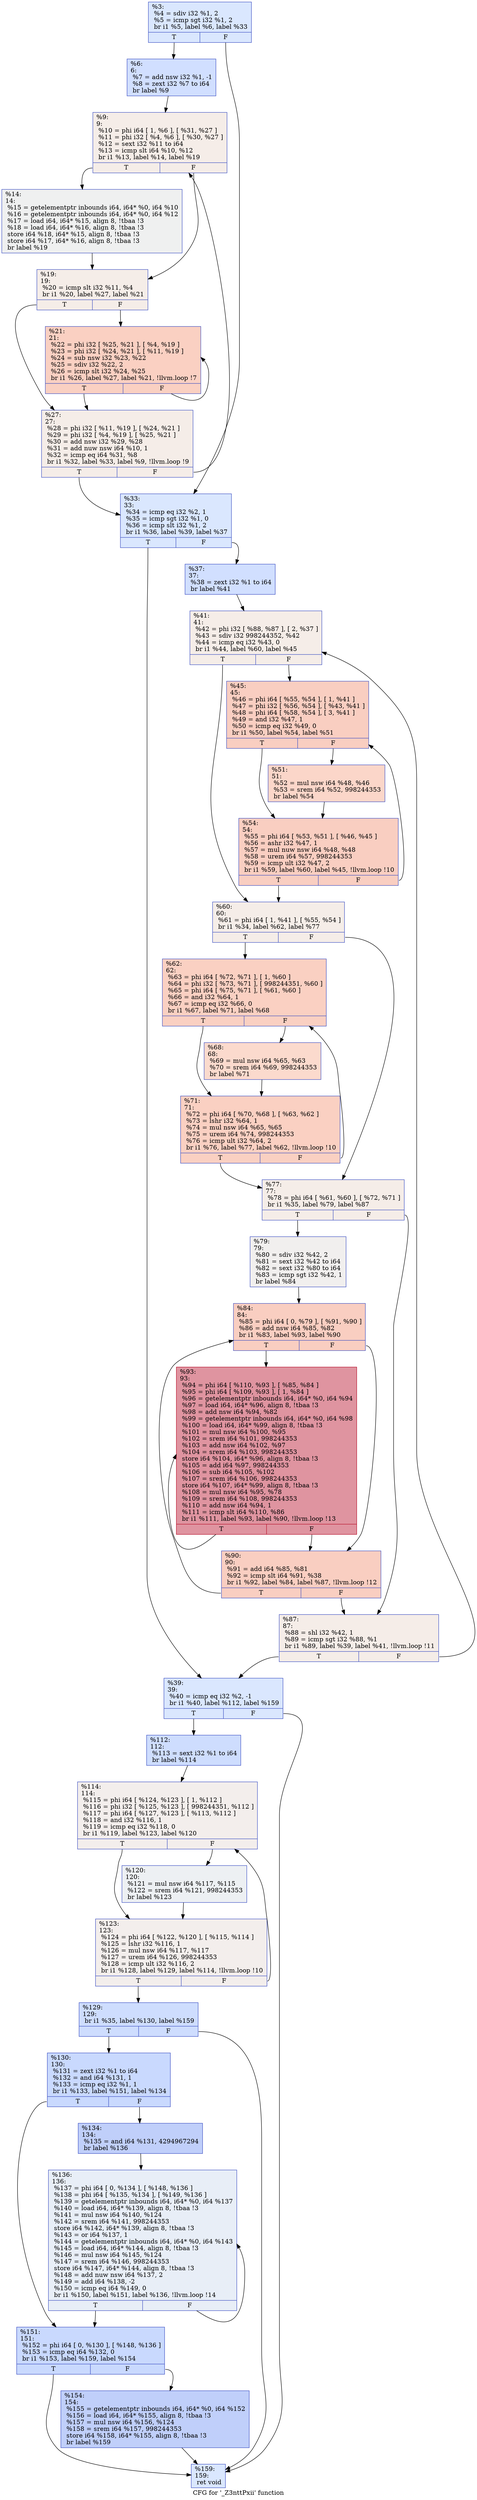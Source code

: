 digraph "CFG for '_Z3nttPxii' function" {
	label="CFG for '_Z3nttPxii' function";

	Node0x55aa39b74890 [shape=record,color="#3d50c3ff", style=filled, fillcolor="#abc8fd70",label="{%3:\l  %4 = sdiv i32 %1, 2\l  %5 = icmp sgt i32 %1, 2\l  br i1 %5, label %6, label %33\l|{<s0>T|<s1>F}}"];
	Node0x55aa39b74890:s0 -> Node0x55aa39b74a50;
	Node0x55aa39b74890:s1 -> Node0x55aa39b74aa0;
	Node0x55aa39b74a50 [shape=record,color="#3d50c3ff", style=filled, fillcolor="#96b7ff70",label="{%6:\l6:                                                \l  %7 = add nsw i32 %1, -1\l  %8 = zext i32 %7 to i64\l  br label %9\l}"];
	Node0x55aa39b74a50 -> Node0x55aa39b74970;
	Node0x55aa39b74970 [shape=record,color="#3d50c3ff", style=filled, fillcolor="#e8d6cc70",label="{%9:\l9:                                                \l  %10 = phi i64 [ 1, %6 ], [ %31, %27 ]\l  %11 = phi i32 [ %4, %6 ], [ %30, %27 ]\l  %12 = sext i32 %11 to i64\l  %13 = icmp slt i64 %10, %12\l  br i1 %13, label %14, label %19\l|{<s0>T|<s1>F}}"];
	Node0x55aa39b74970:s0 -> Node0x55aa39b750d0;
	Node0x55aa39b74970:s1 -> Node0x55aa39b75160;
	Node0x55aa39b750d0 [shape=record,color="#3d50c3ff", style=filled, fillcolor="#dbdcde70",label="{%14:\l14:                                               \l  %15 = getelementptr inbounds i64, i64* %0, i64 %10\l  %16 = getelementptr inbounds i64, i64* %0, i64 %12\l  %17 = load i64, i64* %15, align 8, !tbaa !3\l  %18 = load i64, i64* %16, align 8, !tbaa !3\l  store i64 %18, i64* %15, align 8, !tbaa !3\l  store i64 %17, i64* %16, align 8, !tbaa !3\l  br label %19\l}"];
	Node0x55aa39b750d0 -> Node0x55aa39b75160;
	Node0x55aa39b75160 [shape=record,color="#3d50c3ff", style=filled, fillcolor="#e8d6cc70",label="{%19:\l19:                                               \l  %20 = icmp slt i32 %11, %4\l  br i1 %20, label %27, label %21\l|{<s0>T|<s1>F}}"];
	Node0x55aa39b75160:s0 -> Node0x55aa39b74da0;
	Node0x55aa39b75160:s1 -> Node0x55aa39b75650;
	Node0x55aa39b75650 [shape=record,color="#3d50c3ff", style=filled, fillcolor="#f3947570",label="{%21:\l21:                                               \l  %22 = phi i32 [ %25, %21 ], [ %4, %19 ]\l  %23 = phi i32 [ %24, %21 ], [ %11, %19 ]\l  %24 = sub nsw i32 %23, %22\l  %25 = sdiv i32 %22, 2\l  %26 = icmp slt i32 %24, %25\l  br i1 %26, label %27, label %21, !llvm.loop !7\l|{<s0>T|<s1>F}}"];
	Node0x55aa39b75650:s0 -> Node0x55aa39b74da0;
	Node0x55aa39b75650:s1 -> Node0x55aa39b75650;
	Node0x55aa39b74da0 [shape=record,color="#3d50c3ff", style=filled, fillcolor="#e8d6cc70",label="{%27:\l27:                                               \l  %28 = phi i32 [ %11, %19 ], [ %24, %21 ]\l  %29 = phi i32 [ %4, %19 ], [ %25, %21 ]\l  %30 = add nsw i32 %29, %28\l  %31 = add nuw nsw i64 %10, 1\l  %32 = icmp eq i64 %31, %8\l  br i1 %32, label %33, label %9, !llvm.loop !9\l|{<s0>T|<s1>F}}"];
	Node0x55aa39b74da0:s0 -> Node0x55aa39b74aa0;
	Node0x55aa39b74da0:s1 -> Node0x55aa39b74970;
	Node0x55aa39b74aa0 [shape=record,color="#3d50c3ff", style=filled, fillcolor="#abc8fd70",label="{%33:\l33:                                               \l  %34 = icmp eq i32 %2, 1\l  %35 = icmp sgt i32 %1, 0\l  %36 = icmp slt i32 %1, 2\l  br i1 %36, label %39, label %37\l|{<s0>T|<s1>F}}"];
	Node0x55aa39b74aa0:s0 -> Node0x55aa39b76d00;
	Node0x55aa39b74aa0:s1 -> Node0x55aa39b76d50;
	Node0x55aa39b76d50 [shape=record,color="#3d50c3ff", style=filled, fillcolor="#96b7ff70",label="{%37:\l37:                                               \l  %38 = zext i32 %1 to i64\l  br label %41\l}"];
	Node0x55aa39b76d50 -> Node0x55aa39b76ec0;
	Node0x55aa39b76d00 [shape=record,color="#3d50c3ff", style=filled, fillcolor="#abc8fd70",label="{%39:\l39:                                               \l  %40 = icmp eq i32 %2, -1\l  br i1 %40, label %112, label %159\l|{<s0>T|<s1>F}}"];
	Node0x55aa39b76d00:s0 -> Node0x55aa39b77010;
	Node0x55aa39b76d00:s1 -> Node0x55aa39b77060;
	Node0x55aa39b76ec0 [shape=record,color="#3d50c3ff", style=filled, fillcolor="#e8d6cc70",label="{%41:\l41:                                               \l  %42 = phi i32 [ %88, %87 ], [ 2, %37 ]\l  %43 = sdiv i32 998244352, %42\l  %44 = icmp eq i32 %43, 0\l  br i1 %44, label %60, label %45\l|{<s0>T|<s1>F}}"];
	Node0x55aa39b76ec0:s0 -> Node0x55aa39b77380;
	Node0x55aa39b76ec0:s1 -> Node0x55aa39b773d0;
	Node0x55aa39b773d0 [shape=record,color="#3d50c3ff", style=filled, fillcolor="#f2907270",label="{%45:\l45:                                               \l  %46 = phi i64 [ %55, %54 ], [ 1, %41 ]\l  %47 = phi i32 [ %56, %54 ], [ %43, %41 ]\l  %48 = phi i64 [ %58, %54 ], [ 3, %41 ]\l  %49 = and i32 %47, 1\l  %50 = icmp eq i32 %49, 0\l  br i1 %50, label %54, label %51\l|{<s0>T|<s1>F}}"];
	Node0x55aa39b773d0:s0 -> Node0x55aa39b774d0;
	Node0x55aa39b773d0:s1 -> Node0x55aa39b77970;
	Node0x55aa39b77970 [shape=record,color="#3d50c3ff", style=filled, fillcolor="#f6a38570",label="{%51:\l51:                                               \l  %52 = mul nsw i64 %48, %46\l  %53 = srem i64 %52, 998244353\l  br label %54\l}"];
	Node0x55aa39b77970 -> Node0x55aa39b774d0;
	Node0x55aa39b774d0 [shape=record,color="#3d50c3ff", style=filled, fillcolor="#f2907270",label="{%54:\l54:                                               \l  %55 = phi i64 [ %53, %51 ], [ %46, %45 ]\l  %56 = ashr i32 %47, 1\l  %57 = mul nuw nsw i64 %48, %48\l  %58 = urem i64 %57, 998244353\l  %59 = icmp ult i32 %47, 2\l  br i1 %59, label %60, label %45, !llvm.loop !10\l|{<s0>T|<s1>F}}"];
	Node0x55aa39b774d0:s0 -> Node0x55aa39b77380;
	Node0x55aa39b774d0:s1 -> Node0x55aa39b773d0;
	Node0x55aa39b77380 [shape=record,color="#3d50c3ff", style=filled, fillcolor="#e8d6cc70",label="{%60:\l60:                                               \l  %61 = phi i64 [ 1, %41 ], [ %55, %54 ]\l  br i1 %34, label %62, label %77\l|{<s0>T|<s1>F}}"];
	Node0x55aa39b77380:s0 -> Node0x55aa39b786a0;
	Node0x55aa39b77380:s1 -> Node0x55aa39b786f0;
	Node0x55aa39b786a0 [shape=record,color="#3d50c3ff", style=filled, fillcolor="#f3947570",label="{%62:\l62:                                               \l  %63 = phi i64 [ %72, %71 ], [ 1, %60 ]\l  %64 = phi i32 [ %73, %71 ], [ 998244351, %60 ]\l  %65 = phi i64 [ %75, %71 ], [ %61, %60 ]\l  %66 = and i32 %64, 1\l  %67 = icmp eq i32 %66, 0\l  br i1 %67, label %71, label %68\l|{<s0>T|<s1>F}}"];
	Node0x55aa39b786a0:s0 -> Node0x55aa39b787f0;
	Node0x55aa39b786a0:s1 -> Node0x55aa39b78ba0;
	Node0x55aa39b78ba0 [shape=record,color="#3d50c3ff", style=filled, fillcolor="#f7ac8e70",label="{%68:\l68:                                               \l  %69 = mul nsw i64 %65, %63\l  %70 = srem i64 %69, 998244353\l  br label %71\l}"];
	Node0x55aa39b78ba0 -> Node0x55aa39b787f0;
	Node0x55aa39b787f0 [shape=record,color="#3d50c3ff", style=filled, fillcolor="#f3947570",label="{%71:\l71:                                               \l  %72 = phi i64 [ %70, %68 ], [ %63, %62 ]\l  %73 = lshr i32 %64, 1\l  %74 = mul nsw i64 %65, %65\l  %75 = urem i64 %74, 998244353\l  %76 = icmp ult i32 %64, 2\l  br i1 %76, label %77, label %62, !llvm.loop !10\l|{<s0>T|<s1>F}}"];
	Node0x55aa39b787f0:s0 -> Node0x55aa39b786f0;
	Node0x55aa39b787f0:s1 -> Node0x55aa39b786a0;
	Node0x55aa39b786f0 [shape=record,color="#3d50c3ff", style=filled, fillcolor="#e8d6cc70",label="{%77:\l77:                                               \l  %78 = phi i64 [ %61, %60 ], [ %72, %71 ]\l  br i1 %35, label %79, label %87\l|{<s0>T|<s1>F}}"];
	Node0x55aa39b786f0:s0 -> Node0x55aa39b79280;
	Node0x55aa39b786f0:s1 -> Node0x55aa39b77160;
	Node0x55aa39b79280 [shape=record,color="#3d50c3ff", style=filled, fillcolor="#e0dbd870",label="{%79:\l79:                                               \l  %80 = sdiv i32 %42, 2\l  %81 = sext i32 %42 to i64\l  %82 = sext i32 %80 to i64\l  %83 = icmp sgt i32 %42, 1\l  br label %84\l}"];
	Node0x55aa39b79280 -> Node0x55aa39b79580;
	Node0x55aa39b79580 [shape=record,color="#3d50c3ff", style=filled, fillcolor="#f2907270",label="{%84:\l84:                                               \l  %85 = phi i64 [ 0, %79 ], [ %91, %90 ]\l  %86 = add nsw i64 %85, %82\l  br i1 %83, label %93, label %90\l|{<s0>T|<s1>F}}"];
	Node0x55aa39b79580:s0 -> Node0x55aa39b797d0;
	Node0x55aa39b79580:s1 -> Node0x55aa39b79640;
	Node0x55aa39b77160 [shape=record,color="#3d50c3ff", style=filled, fillcolor="#e8d6cc70",label="{%87:\l87:                                               \l  %88 = shl i32 %42, 1\l  %89 = icmp sgt i32 %88, %1\l  br i1 %89, label %39, label %41, !llvm.loop !11\l|{<s0>T|<s1>F}}"];
	Node0x55aa39b77160:s0 -> Node0x55aa39b76d00;
	Node0x55aa39b77160:s1 -> Node0x55aa39b76ec0;
	Node0x55aa39b79640 [shape=record,color="#3d50c3ff", style=filled, fillcolor="#f2907270",label="{%90:\l90:                                               \l  %91 = add i64 %85, %81\l  %92 = icmp slt i64 %91, %38\l  br i1 %92, label %84, label %87, !llvm.loop !12\l|{<s0>T|<s1>F}}"];
	Node0x55aa39b79640:s0 -> Node0x55aa39b79580;
	Node0x55aa39b79640:s1 -> Node0x55aa39b77160;
	Node0x55aa39b797d0 [shape=record,color="#b70d28ff", style=filled, fillcolor="#b70d2870",label="{%93:\l93:                                               \l  %94 = phi i64 [ %110, %93 ], [ %85, %84 ]\l  %95 = phi i64 [ %109, %93 ], [ 1, %84 ]\l  %96 = getelementptr inbounds i64, i64* %0, i64 %94\l  %97 = load i64, i64* %96, align 8, !tbaa !3\l  %98 = add nsw i64 %94, %82\l  %99 = getelementptr inbounds i64, i64* %0, i64 %98\l  %100 = load i64, i64* %99, align 8, !tbaa !3\l  %101 = mul nsw i64 %100, %95\l  %102 = srem i64 %101, 998244353\l  %103 = add nsw i64 %102, %97\l  %104 = srem i64 %103, 998244353\l  store i64 %104, i64* %96, align 8, !tbaa !3\l  %105 = add i64 %97, 998244353\l  %106 = sub i64 %105, %102\l  %107 = srem i64 %106, 998244353\l  store i64 %107, i64* %99, align 8, !tbaa !3\l  %108 = mul nsw i64 %95, %78\l  %109 = srem i64 %108, 998244353\l  %110 = add nsw i64 %94, 1\l  %111 = icmp slt i64 %110, %86\l  br i1 %111, label %93, label %90, !llvm.loop !13\l|{<s0>T|<s1>F}}"];
	Node0x55aa39b797d0:s0 -> Node0x55aa39b797d0;
	Node0x55aa39b797d0:s1 -> Node0x55aa39b79640;
	Node0x55aa39b77010 [shape=record,color="#3d50c3ff", style=filled, fillcolor="#8fb1fe70",label="{%112:\l112:                                              \l  %113 = sext i32 %1 to i64\l  br label %114\l}"];
	Node0x55aa39b77010 -> Node0x55aa39b7aa90;
	Node0x55aa39b7aa90 [shape=record,color="#3d50c3ff", style=filled, fillcolor="#e3d9d370",label="{%114:\l114:                                              \l  %115 = phi i64 [ %124, %123 ], [ 1, %112 ]\l  %116 = phi i32 [ %125, %123 ], [ 998244351, %112 ]\l  %117 = phi i64 [ %127, %123 ], [ %113, %112 ]\l  %118 = and i32 %116, 1\l  %119 = icmp eq i32 %118, 0\l  br i1 %119, label %123, label %120\l|{<s0>T|<s1>F}}"];
	Node0x55aa39b7aa90:s0 -> Node0x55aa39b7ab50;
	Node0x55aa39b7aa90:s1 -> Node0x55aa39b7af10;
	Node0x55aa39b7af10 [shape=record,color="#3d50c3ff", style=filled, fillcolor="#d6dce470",label="{%120:\l120:                                              \l  %121 = mul nsw i64 %117, %115\l  %122 = srem i64 %121, 998244353\l  br label %123\l}"];
	Node0x55aa39b7af10 -> Node0x55aa39b7ab50;
	Node0x55aa39b7ab50 [shape=record,color="#3d50c3ff", style=filled, fillcolor="#e3d9d370",label="{%123:\l123:                                              \l  %124 = phi i64 [ %122, %120 ], [ %115, %114 ]\l  %125 = lshr i32 %116, 1\l  %126 = mul nsw i64 %117, %117\l  %127 = urem i64 %126, 998244353\l  %128 = icmp ult i32 %116, 2\l  br i1 %128, label %129, label %114, !llvm.loop !10\l|{<s0>T|<s1>F}}"];
	Node0x55aa39b7ab50:s0 -> Node0x55aa39b7bce0;
	Node0x55aa39b7ab50:s1 -> Node0x55aa39b7aa90;
	Node0x55aa39b7bce0 [shape=record,color="#3d50c3ff", style=filled, fillcolor="#8fb1fe70",label="{%129:\l129:                                              \l  br i1 %35, label %130, label %159\l|{<s0>T|<s1>F}}"];
	Node0x55aa39b7bce0:s0 -> Node0x55aa39b7bde0;
	Node0x55aa39b7bce0:s1 -> Node0x55aa39b77060;
	Node0x55aa39b7bde0 [shape=record,color="#3d50c3ff", style=filled, fillcolor="#85a8fc70",label="{%130:\l130:                                              \l  %131 = zext i32 %1 to i64\l  %132 = and i64 %131, 1\l  %133 = icmp eq i32 %1, 1\l  br i1 %133, label %151, label %134\l|{<s0>T|<s1>F}}"];
	Node0x55aa39b7bde0:s0 -> Node0x55aa39b7c070;
	Node0x55aa39b7bde0:s1 -> Node0x55aa39b7c0c0;
	Node0x55aa39b7c0c0 [shape=record,color="#3d50c3ff", style=filled, fillcolor="#7093f370",label="{%134:\l134:                                              \l  %135 = and i64 %131, 4294967294\l  br label %136\l}"];
	Node0x55aa39b7c0c0 -> Node0x55aa39b7c250;
	Node0x55aa39b7c250 [shape=record,color="#3d50c3ff", style=filled, fillcolor="#cbd8ee70",label="{%136:\l136:                                              \l  %137 = phi i64 [ 0, %134 ], [ %148, %136 ]\l  %138 = phi i64 [ %135, %134 ], [ %149, %136 ]\l  %139 = getelementptr inbounds i64, i64* %0, i64 %137\l  %140 = load i64, i64* %139, align 8, !tbaa !3\l  %141 = mul nsw i64 %140, %124\l  %142 = srem i64 %141, 998244353\l  store i64 %142, i64* %139, align 8, !tbaa !3\l  %143 = or i64 %137, 1\l  %144 = getelementptr inbounds i64, i64* %0, i64 %143\l  %145 = load i64, i64* %144, align 8, !tbaa !3\l  %146 = mul nsw i64 %145, %124\l  %147 = srem i64 %146, 998244353\l  store i64 %147, i64* %144, align 8, !tbaa !3\l  %148 = add nuw nsw i64 %137, 2\l  %149 = add i64 %138, -2\l  %150 = icmp eq i64 %149, 0\l  br i1 %150, label %151, label %136, !llvm.loop !14\l|{<s0>T|<s1>F}}"];
	Node0x55aa39b7c250:s0 -> Node0x55aa39b7c070;
	Node0x55aa39b7c250:s1 -> Node0x55aa39b7c250;
	Node0x55aa39b7c070 [shape=record,color="#3d50c3ff", style=filled, fillcolor="#85a8fc70",label="{%151:\l151:                                              \l  %152 = phi i64 [ 0, %130 ], [ %148, %136 ]\l  %153 = icmp eq i64 %132, 0\l  br i1 %153, label %159, label %154\l|{<s0>T|<s1>F}}"];
	Node0x55aa39b7c070:s0 -> Node0x55aa39b77060;
	Node0x55aa39b7c070:s1 -> Node0x55aa39b7cec0;
	Node0x55aa39b7cec0 [shape=record,color="#3d50c3ff", style=filled, fillcolor="#7093f370",label="{%154:\l154:                                              \l  %155 = getelementptr inbounds i64, i64* %0, i64 %152\l  %156 = load i64, i64* %155, align 8, !tbaa !3\l  %157 = mul nsw i64 %156, %124\l  %158 = srem i64 %157, 998244353\l  store i64 %158, i64* %155, align 8, !tbaa !3\l  br label %159\l}"];
	Node0x55aa39b7cec0 -> Node0x55aa39b77060;
	Node0x55aa39b77060 [shape=record,color="#3d50c3ff", style=filled, fillcolor="#abc8fd70",label="{%159:\l159:                                              \l  ret void\l}"];
}
